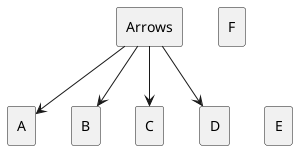 @startuml


rectangle Arrows
rectangle A
rectangle B
rectangle C
rectangle D
rectangle E
rectangle F

Arrows --> A 
Arrows --> B
Arrows --> C
Arrows --> D
Arrows --[hidden]> E

@enduml